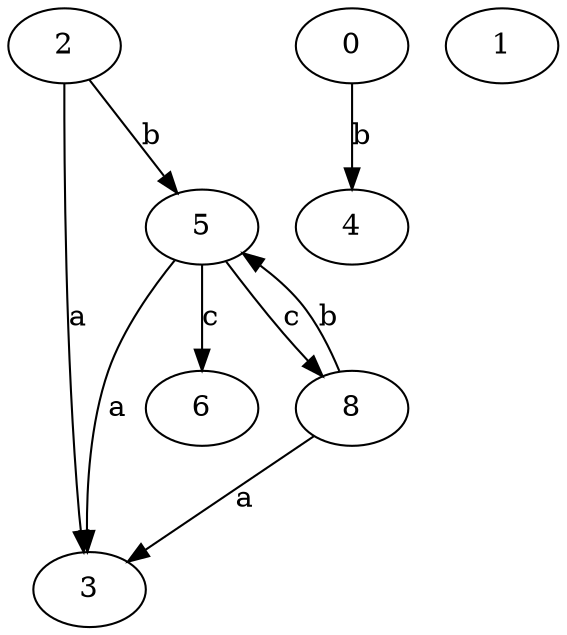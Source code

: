 strict digraph  {
2;
3;
4;
5;
6;
0;
1;
8;
2 -> 3  [label=a];
2 -> 5  [label=b];
5 -> 3  [label=a];
5 -> 6  [label=c];
5 -> 8  [label=c];
0 -> 4  [label=b];
8 -> 3  [label=a];
8 -> 5  [label=b];
}
